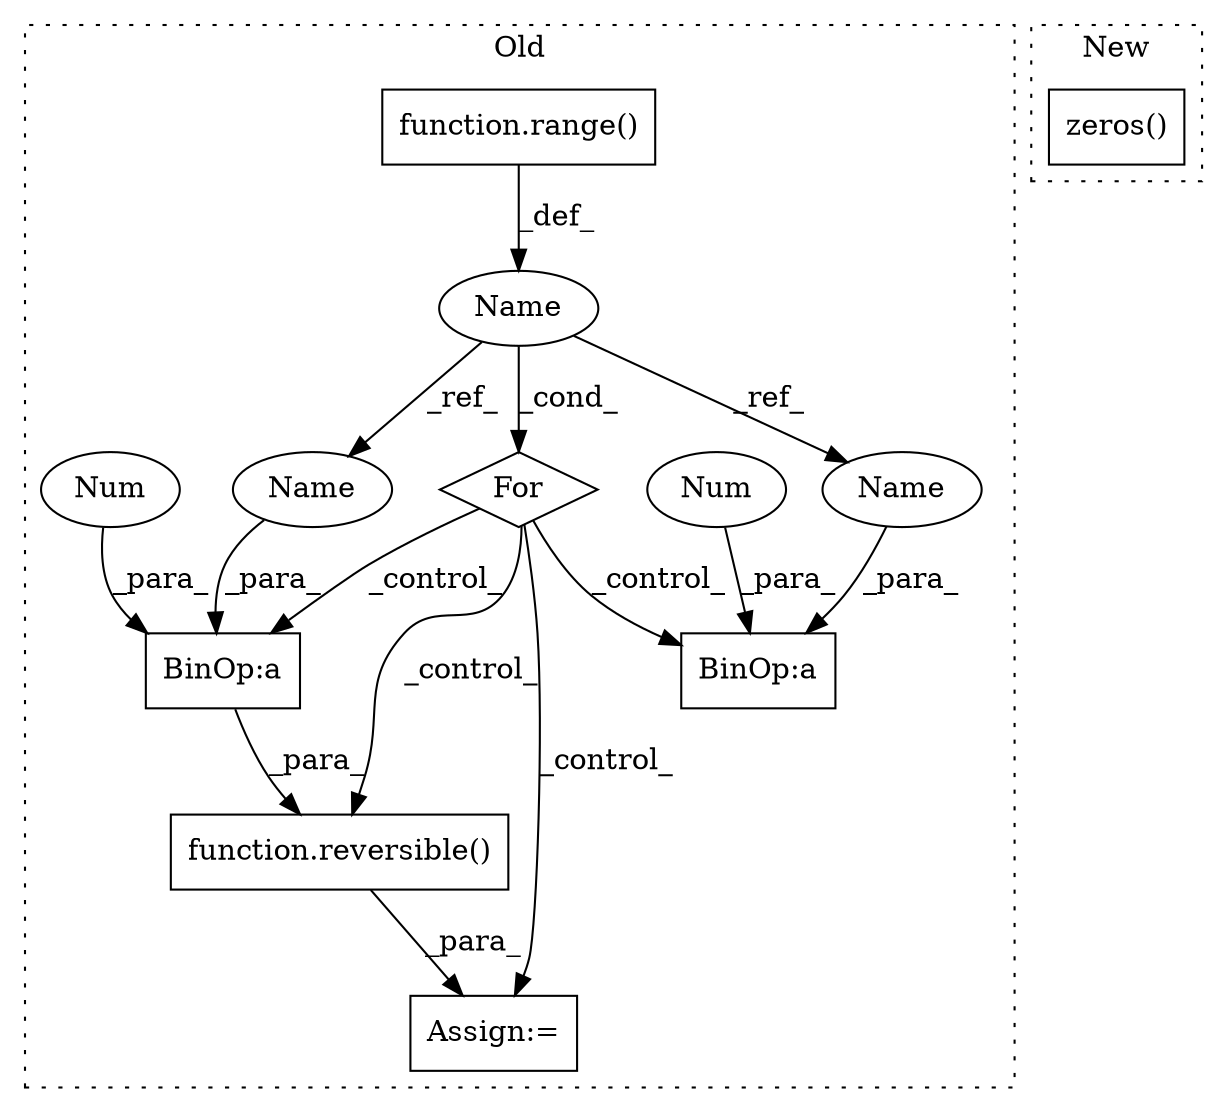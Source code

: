 digraph G {
subgraph cluster0 {
1 [label="function.reversible()" a="75" s="8936,8999" l="11,1" shape="box"];
3 [label="function.range()" a="75" s="8766,8802" l="6,1" shape="box"];
4 [label="Name" a="87" s="8761" l="1" shape="ellipse"];
5 [label="Assign:=" a="68" s="8933" l="3" shape="box"];
6 [label="BinOp:a" a="82" s="8995" l="3" shape="box"];
7 [label="BinOp:a" a="82" s="9043" l="3" shape="box"];
8 [label="For" a="107" s="8757,8803" l="4,10" shape="diamond"];
9 [label="Num" a="76" s="9046" l="1" shape="ellipse"];
10 [label="Num" a="76" s="8998" l="1" shape="ellipse"];
11 [label="Name" a="87" s="8994" l="1" shape="ellipse"];
12 [label="Name" a="87" s="9042" l="1" shape="ellipse"];
label = "Old";
style="dotted";
}
subgraph cluster1 {
2 [label="zeros()" a="75" s="9482,9496" l="10,1" shape="box"];
label = "New";
style="dotted";
}
1 -> 5 [label="_para_"];
3 -> 4 [label="_def_"];
4 -> 8 [label="_cond_"];
4 -> 11 [label="_ref_"];
4 -> 12 [label="_ref_"];
6 -> 1 [label="_para_"];
8 -> 5 [label="_control_"];
8 -> 7 [label="_control_"];
8 -> 1 [label="_control_"];
8 -> 6 [label="_control_"];
9 -> 7 [label="_para_"];
10 -> 6 [label="_para_"];
11 -> 6 [label="_para_"];
12 -> 7 [label="_para_"];
}